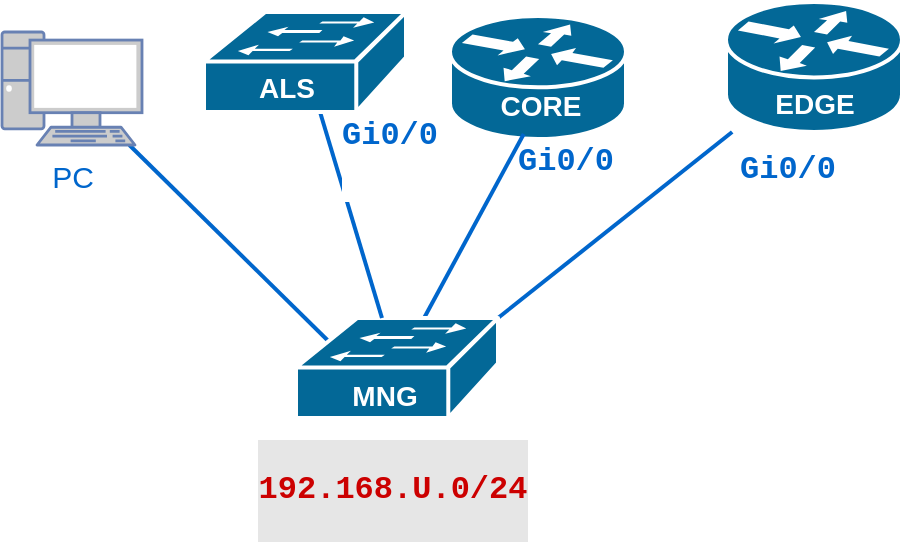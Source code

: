 <mxfile version="20.3.0" type="device"><diagram id="z5g62oQFhd5qrYMFQLHw" name="Page-1"><mxGraphModel dx="1427" dy="918" grid="0" gridSize="10" guides="0" tooltips="1" connect="1" arrows="1" fold="1" page="1" pageScale="1" pageWidth="1100" pageHeight="850" math="0" shadow="0"><root><mxCell id="0"/><mxCell id="1" parent="0"/><mxCell id="oamd2NeLRoPRBxaEmKTx-20" value="&lt;font color=&quot;#0066cc&quot;&gt;&lt;b&gt;Gi0/0&lt;br&gt;&lt;br&gt;&lt;/b&gt;&lt;/font&gt;" style="text;html=1;resizable=0;autosize=1;align=left;verticalAlign=middle;points=[];fillColor=#FFFFFF;strokeColor=none;rounded=0;fontSize=16;fontColor=#333333;spacingRight=-8;spacing=0;fontFamily=Courier New;labelBackgroundColor=none;" parent="1" vertex="1"><mxGeometry x="438" y="211" width="52" height="46" as="geometry"/></mxCell><mxCell id="YcnkeaCSzJmSY86hNzAB-26" value="" style="edgeStyle=none;rounded=0;orthogonalLoop=1;jettySize=auto;html=1;strokeColor=#0066CC;strokeWidth=2;fontColor=#990000;endArrow=none;endFill=0;entryX=0.16;entryY=0.23;entryDx=0;entryDy=0;entryPerimeter=0;" edge="1" parent="1" source="1rdSUpL2FDRfbKEba2T_-8" target="YcnkeaCSzJmSY86hNzAB-21"><mxGeometry relative="1" as="geometry"/></mxCell><mxCell id="1rdSUpL2FDRfbKEba2T_-8" value="PC" style="fontColor=#0066CC;verticalAlign=top;verticalLabelPosition=bottom;labelPosition=center;align=center;html=1;outlineConnect=0;fillColor=#CCCCCC;strokeColor=#6881B3;gradientColor=none;gradientDirection=north;strokeWidth=2;shape=mxgraph.networks.pc;fontSize=15;" parent="1" vertex="1"><mxGeometry x="180" y="159" width="70" height="56.5" as="geometry"/></mxCell><mxCell id="1rdSUpL2FDRfbKEba2T_-24" value="&lt;font color=&quot;#ffffff&quot; style=&quot;font-size: 14px;&quot;&gt;&lt;b&gt;RA&lt;/b&gt;&lt;/font&gt;" style="text;html=1;resizable=0;autosize=1;align=center;verticalAlign=middle;points=[];fillColor=none;strokeColor=none;rounded=0;fontSize=16;" parent="1" vertex="1"><mxGeometry x="490" y="181.5" width="40" height="30" as="geometry"/></mxCell><mxCell id="N3d_jCkEBpHdmOaaXroi-7" value="" style="shape=mxgraph.cisco.routers.router;sketch=0;html=1;pointerEvents=1;dashed=0;fillColor=#036897;strokeColor=#ffffff;strokeWidth=2;verticalLabelPosition=bottom;verticalAlign=top;align=center;outlineConnect=0;" parent="1" vertex="1"><mxGeometry x="404" y="151" width="88" height="61.5" as="geometry"/></mxCell><mxCell id="YcnkeaCSzJmSY86hNzAB-24" style="rounded=0;orthogonalLoop=1;jettySize=auto;html=1;strokeColor=#0066CC;strokeWidth=2;fontColor=#990000;endArrow=none;endFill=0;" edge="1" parent="1" source="N3d_jCkEBpHdmOaaXroi-8" target="YcnkeaCSzJmSY86hNzAB-21"><mxGeometry relative="1" as="geometry"/></mxCell><mxCell id="N3d_jCkEBpHdmOaaXroi-8" value="&lt;font color=&quot;#ffffff&quot; style=&quot;font-size: 14px;&quot;&gt;&lt;b&gt;CORE&lt;/b&gt;&lt;/font&gt;" style="text;html=1;resizable=0;autosize=1;align=center;verticalAlign=middle;points=[];fillColor=none;strokeColor=none;rounded=0;fontSize=16;" parent="1" vertex="1"><mxGeometry x="419" y="180" width="60" height="30" as="geometry"/></mxCell><mxCell id="N3d_jCkEBpHdmOaaXroi-44" value="&lt;h4&gt;&lt;font face=&quot;Courier New&quot; color=&quot;#cc0000&quot;&gt;&lt;span style=&quot;font-size: 16px;&quot;&gt;&lt;b&gt;192.168.U.0/24&lt;/b&gt;&lt;/span&gt;&lt;/font&gt;&lt;/h4&gt;" style="text;html=1;resizable=0;autosize=1;align=center;verticalAlign=middle;points=[];fillColor=none;strokeColor=none;rounded=0;labelBorderColor=none;labelBackgroundColor=#E6E6E6;rotation=0;" parent="1" vertex="1"><mxGeometry x="299" y="356" width="152" height="63" as="geometry"/></mxCell><mxCell id="oamd2NeLRoPRBxaEmKTx-14" value="&lt;font color=&quot;#0066cc&quot;&gt;&lt;b&gt;Gi0/0&lt;br&gt;&lt;/b&gt;&lt;/font&gt;" style="text;html=1;resizable=0;autosize=1;align=left;verticalAlign=middle;points=[];fillColor=#FFFFFF;strokeColor=none;rounded=0;fontSize=16;fontColor=#333333;spacingRight=-8;spacing=0;fontFamily=Courier New;" parent="1" vertex="1"><mxGeometry x="549" y="214" width="52" height="27" as="geometry"/></mxCell><mxCell id="YcnkeaCSzJmSY86hNzAB-25" style="rounded=0;orthogonalLoop=1;jettySize=auto;html=1;entryX=1;entryY=0;entryDx=0;entryDy=0;entryPerimeter=0;strokeColor=#0066CC;strokeWidth=2;fontColor=#990000;endArrow=none;endFill=0;" edge="1" parent="1" source="R4KFWZAuZsNQfadWk-T5-1" target="YcnkeaCSzJmSY86hNzAB-21"><mxGeometry relative="1" as="geometry"/></mxCell><mxCell id="R4KFWZAuZsNQfadWk-T5-1" value="" style="shape=mxgraph.cisco.routers.router;sketch=0;html=1;pointerEvents=1;dashed=0;fillColor=#036897;strokeColor=#ffffff;strokeWidth=2;verticalLabelPosition=bottom;verticalAlign=top;align=center;outlineConnect=0;" parent="1" vertex="1"><mxGeometry x="542" y="144" width="88" height="65" as="geometry"/></mxCell><mxCell id="R4KFWZAuZsNQfadWk-T5-2" value="&lt;font color=&quot;#ffffff&quot; style=&quot;font-size: 14px;&quot;&gt;&lt;b&gt;EDGE&lt;/b&gt;&lt;/font&gt;" style="text;html=1;resizable=0;autosize=1;align=center;verticalAlign=middle;points=[];fillColor=none;strokeColor=none;rounded=0;fontSize=16;" parent="1" vertex="1"><mxGeometry x="556" y="179" width="60" height="30" as="geometry"/></mxCell><mxCell id="YcnkeaCSzJmSY86hNzAB-21" value="" style="shape=mxgraph.cisco.switches.workgroup_switch;sketch=0;html=1;pointerEvents=1;dashed=0;fillColor=#036897;strokeColor=#ffffff;strokeWidth=2;verticalLabelPosition=bottom;verticalAlign=top;align=center;outlineConnect=0;fontColor=#990000;" vertex="1" parent="1"><mxGeometry x="327" y="302" width="101" height="50" as="geometry"/></mxCell><mxCell id="YcnkeaCSzJmSY86hNzAB-23" value="&lt;font color=&quot;#ffffff&quot; style=&quot;font-size: 14px;&quot;&gt;&lt;b&gt;MNG&lt;/b&gt;&lt;/font&gt;" style="text;html=1;resizable=0;autosize=1;align=center;verticalAlign=middle;points=[];fillColor=none;strokeColor=none;rounded=0;fontSize=16;" vertex="1" parent="1"><mxGeometry x="345" y="324" width="51" height="31" as="geometry"/></mxCell><mxCell id="YcnkeaCSzJmSY86hNzAB-28" style="edgeStyle=none;rounded=0;orthogonalLoop=1;jettySize=auto;html=1;strokeColor=#0066CC;strokeWidth=2;fontColor=#990000;endArrow=none;endFill=0;" edge="1" parent="1" source="YcnkeaCSzJmSY86hNzAB-27" target="YcnkeaCSzJmSY86hNzAB-21"><mxGeometry relative="1" as="geometry"/></mxCell><mxCell id="YcnkeaCSzJmSY86hNzAB-27" value="" style="shape=mxgraph.cisco.switches.workgroup_switch;sketch=0;html=1;pointerEvents=1;dashed=0;fillColor=#036897;strokeColor=#ffffff;strokeWidth=2;verticalLabelPosition=bottom;verticalAlign=top;align=center;outlineConnect=0;fontColor=#990000;" vertex="1" parent="1"><mxGeometry x="281" y="149" width="101" height="50" as="geometry"/></mxCell><mxCell id="YcnkeaCSzJmSY86hNzAB-29" value="&lt;font color=&quot;#ffffff&quot; style=&quot;font-size: 14px;&quot;&gt;&lt;b&gt;ALS&lt;/b&gt;&lt;/font&gt;" style="text;html=1;resizable=0;autosize=1;align=center;verticalAlign=middle;points=[];fillColor=none;strokeColor=none;rounded=0;fontSize=16;" vertex="1" parent="1"><mxGeometry x="299" y="170" width="46" height="31" as="geometry"/></mxCell><mxCell id="YcnkeaCSzJmSY86hNzAB-30" value="&lt;font color=&quot;#0066cc&quot;&gt;&lt;b&gt;Gi0/0&lt;br&gt;&lt;br&gt;&lt;/b&gt;&lt;/font&gt;" style="text;html=1;resizable=0;autosize=1;align=left;verticalAlign=middle;points=[];fillColor=#FFFFFF;strokeColor=none;rounded=0;fontSize=16;fontColor=#333333;spacingRight=-8;spacing=0;fontFamily=Courier New;labelBackgroundColor=none;" vertex="1" parent="1"><mxGeometry x="350" y="198" width="52" height="46" as="geometry"/></mxCell></root></mxGraphModel></diagram></mxfile>